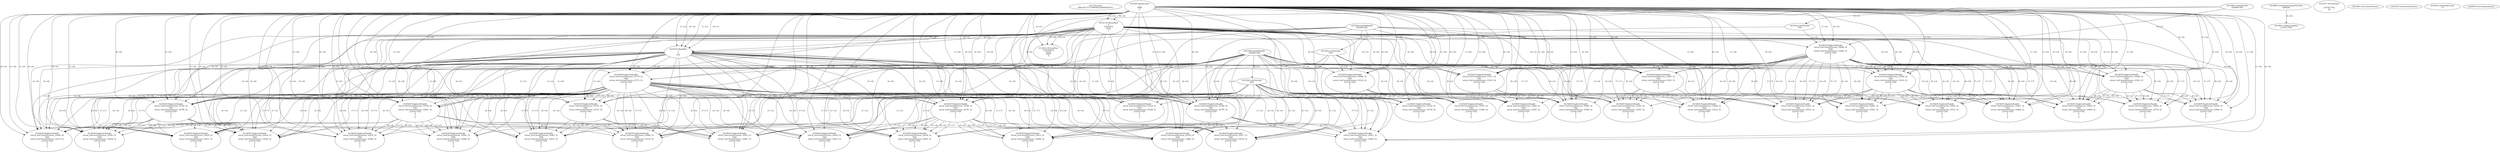 // Global SCDG with merge call
digraph {
	0 [label="4213792.main
00bc16a7711159956b3cba9945ba7f11"]
	1 [label="4214265.HeapCreate
1
4096
0"]
	2 [label="4218869.GetSystemTimeAsFileTime
4288292"]
	3 [label="4214116.VirtualAlloc
0
33554432
8192
1"]
	1 -> 3 [label="(1-->4)"]
	1 -> 3 [label="(0-->4)"]
	4 [label="4214147.VirtualQuery

2147417352
28"]
	5 [label="4214222.VirtualAlloc
3255304192
65536
4096
4"]
	3 -> 5 [label="(0-->1)"]
	1 -> 5 [label="(2-->3)"]
	3 -> 5 [label="(0-->0)"]
	6 [label="4219047.GetStartupInfoA
2147417564"]
	2 -> 6 [label="(0-->0)"]
	7 [label="4219368.GetStdHandle
4294967286"]
	8 [label="4219392.GetFileType
1000"]
	7 -> 8 [label="(0-->1)"]
	9 [label="4219368.GetStdHandle
4294967285"]
	10 [label="4219392.GetFileType
1001"]
	9 -> 10 [label="(0-->1)"]
	11 [label="4219368.GetStdHandle
4294967284"]
	12 [label="4219392.GetFileType
1002"]
	11 -> 12 [label="(0-->1)"]
	13 [label="4219405.GetCurrentProcess
"]
	14 [label="4219414.GetCurrentProcess
"]
	15 [label="4219439.DuplicateHandle
retval_GetCurrentProcess_33319_32
1002
retval_GetCurrentProcess_33326_32
2147417556
0
1
2"]
	11 -> 15 [label="(0-->2)"]
	12 -> 15 [label="(1-->2)"]
	1 -> 15 [label="(1-->6)"]
	1 -> 15 [label="(0-->6)"]
	3 -> 15 [label="(4-->6)"]
	16 [label="4219524.SetHandleCount
32"]
	17 [label="4220059.GetCommandLineA
"]
	18 [label="4219439.DuplicateHandle
retval_GetCurrentProcess_33086_32
1001
retval_GetCurrentProcess_33124_32
2147417556
0
1
2"]
	9 -> 18 [label="(0-->2)"]
	10 -> 18 [label="(1-->2)"]
	1 -> 18 [label="(1-->6)"]
	1 -> 18 [label="(0-->6)"]
	3 -> 18 [label="(4-->6)"]
	19 [label="4219439.DuplicateHandle
retval_GetCurrentProcess_33355_32
1002
retval_GetCurrentProcess_33380_32
2147417556
0
1
2"]
	11 -> 19 [label="(0-->2)"]
	12 -> 19 [label="(1-->2)"]
	18 -> 19 [label="(4-->4)"]
	1 -> 19 [label="(1-->6)"]
	1 -> 19 [label="(0-->6)"]
	3 -> 19 [label="(4-->6)"]
	18 -> 19 [label="(6-->6)"]
	18 -> 19 [label="(7-->7)"]
	20 [label="4219439.DuplicateHandle
retval_GetCurrentProcess_33354_32
1002
retval_GetCurrentProcess_33379_32
2147417556
0
1
2"]
	11 -> 20 [label="(0-->2)"]
	12 -> 20 [label="(1-->2)"]
	18 -> 20 [label="(4-->4)"]
	1 -> 20 [label="(1-->6)"]
	1 -> 20 [label="(0-->6)"]
	3 -> 20 [label="(4-->6)"]
	18 -> 20 [label="(6-->6)"]
	18 -> 20 [label="(7-->7)"]
	21 [label="4214333.HeapAlloc
1
1
256"]
	1 -> 21 [label="(1-->1)"]
	1 -> 21 [label="(0-->1)"]
	3 -> 21 [label="(4-->1)"]
	1 -> 21 [label="(1-->2)"]
	1 -> 21 [label="(0-->2)"]
	3 -> 21 [label="(4-->2)"]
	22 [label="4219439.DuplicateHandle
retval_GetCurrentProcess_32770_32
1000
retval_GetCurrentProcess_32771_32
2147417556
0
1
2"]
	7 -> 22 [label="(0-->2)"]
	8 -> 22 [label="(1-->2)"]
	1 -> 22 [label="(1-->6)"]
	1 -> 22 [label="(0-->6)"]
	3 -> 22 [label="(4-->6)"]
	21 -> 22 [label="(1-->6)"]
	21 -> 22 [label="(2-->6)"]
	23 [label="4219439.DuplicateHandle
retval_GetCurrentProcess_32788_32
1001
retval_GetCurrentProcess_32793_32
2147417556
0
1
2"]
	9 -> 23 [label="(0-->2)"]
	10 -> 23 [label="(1-->2)"]
	22 -> 23 [label="(4-->4)"]
	1 -> 23 [label="(1-->6)"]
	1 -> 23 [label="(0-->6)"]
	3 -> 23 [label="(4-->6)"]
	21 -> 23 [label="(1-->6)"]
	21 -> 23 [label="(2-->6)"]
	22 -> 23 [label="(6-->6)"]
	22 -> 23 [label="(7-->7)"]
	24 [label="4219439.DuplicateHandle
retval_GetCurrentProcess_32916_32
1002
retval_GetCurrentProcess_32972_32
2147417556
0
1
2"]
	11 -> 24 [label="(0-->2)"]
	12 -> 24 [label="(1-->2)"]
	22 -> 24 [label="(4-->4)"]
	23 -> 24 [label="(4-->4)"]
	1 -> 24 [label="(1-->6)"]
	1 -> 24 [label="(0-->6)"]
	3 -> 24 [label="(4-->6)"]
	21 -> 24 [label="(1-->6)"]
	21 -> 24 [label="(2-->6)"]
	22 -> 24 [label="(6-->6)"]
	23 -> 24 [label="(6-->6)"]
	22 -> 24 [label="(7-->7)"]
	23 -> 24 [label="(7-->7)"]
	25 [label="4219439.DuplicateHandle
retval_GetCurrentProcess_32917_32
1002
retval_GetCurrentProcess_32974_32
2147417556
0
1
2"]
	11 -> 25 [label="(0-->2)"]
	12 -> 25 [label="(1-->2)"]
	22 -> 25 [label="(4-->4)"]
	23 -> 25 [label="(4-->4)"]
	1 -> 25 [label="(1-->6)"]
	1 -> 25 [label="(0-->6)"]
	3 -> 25 [label="(4-->6)"]
	21 -> 25 [label="(1-->6)"]
	21 -> 25 [label="(2-->6)"]
	22 -> 25 [label="(6-->6)"]
	23 -> 25 [label="(6-->6)"]
	22 -> 25 [label="(7-->7)"]
	23 -> 25 [label="(7-->7)"]
	26 [label="4219439.DuplicateHandle
retval_GetCurrentProcess_32790_32
1001
retval_GetCurrentProcess_32796_32
2147417556
0
1
2"]
	9 -> 26 [label="(0-->2)"]
	10 -> 26 [label="(1-->2)"]
	22 -> 26 [label="(4-->4)"]
	1 -> 26 [label="(1-->6)"]
	1 -> 26 [label="(0-->6)"]
	3 -> 26 [label="(4-->6)"]
	21 -> 26 [label="(1-->6)"]
	21 -> 26 [label="(2-->6)"]
	22 -> 26 [label="(6-->6)"]
	22 -> 26 [label="(7-->7)"]
	27 [label="4219439.DuplicateHandle
retval_GetCurrentProcess_32926_32
1002
retval_GetCurrentProcess_33011_32
2147417556
0
1
2"]
	11 -> 27 [label="(0-->2)"]
	12 -> 27 [label="(1-->2)"]
	22 -> 27 [label="(4-->4)"]
	26 -> 27 [label="(4-->4)"]
	1 -> 27 [label="(1-->6)"]
	1 -> 27 [label="(0-->6)"]
	3 -> 27 [label="(4-->6)"]
	21 -> 27 [label="(1-->6)"]
	21 -> 27 [label="(2-->6)"]
	22 -> 27 [label="(6-->6)"]
	26 -> 27 [label="(6-->6)"]
	22 -> 27 [label="(7-->7)"]
	26 -> 27 [label="(7-->7)"]
	28 [label="4219439.DuplicateHandle
retval_GetCurrentProcess_32913_32
1002
retval_GetCurrentProcess_32966_32
2147417556
0
1
2"]
	11 -> 28 [label="(0-->2)"]
	12 -> 28 [label="(1-->2)"]
	22 -> 28 [label="(4-->4)"]
	23 -> 28 [label="(4-->4)"]
	1 -> 28 [label="(1-->6)"]
	1 -> 28 [label="(0-->6)"]
	3 -> 28 [label="(4-->6)"]
	21 -> 28 [label="(1-->6)"]
	21 -> 28 [label="(2-->6)"]
	22 -> 28 [label="(6-->6)"]
	23 -> 28 [label="(6-->6)"]
	22 -> 28 [label="(7-->7)"]
	23 -> 28 [label="(7-->7)"]
	29 [label="4219439.DuplicateHandle
retval_GetCurrentProcess_32930_32
1002
retval_GetCurrentProcess_33029_32
2147417556
0
1
2"]
	11 -> 29 [label="(0-->2)"]
	12 -> 29 [label="(1-->2)"]
	22 -> 29 [label="(4-->4)"]
	26 -> 29 [label="(4-->4)"]
	1 -> 29 [label="(1-->6)"]
	1 -> 29 [label="(0-->6)"]
	3 -> 29 [label="(4-->6)"]
	21 -> 29 [label="(1-->6)"]
	21 -> 29 [label="(2-->6)"]
	22 -> 29 [label="(6-->6)"]
	26 -> 29 [label="(6-->6)"]
	22 -> 29 [label="(7-->7)"]
	26 -> 29 [label="(7-->7)"]
	30 [label="4219439.DuplicateHandle
retval_GetCurrentProcess_32936_32
1002
retval_GetCurrentProcess_33045_32
2147417556
0
1
2"]
	11 -> 30 [label="(0-->2)"]
	12 -> 30 [label="(1-->2)"]
	22 -> 30 [label="(4-->4)"]
	23 -> 30 [label="(4-->4)"]
	1 -> 30 [label="(1-->6)"]
	1 -> 30 [label="(0-->6)"]
	3 -> 30 [label="(4-->6)"]
	21 -> 30 [label="(1-->6)"]
	21 -> 30 [label="(2-->6)"]
	22 -> 30 [label="(6-->6)"]
	23 -> 30 [label="(6-->6)"]
	22 -> 30 [label="(7-->7)"]
	23 -> 30 [label="(7-->7)"]
	31 [label="4219439.DuplicateHandle
retval_GetCurrentProcess_32789_32
1001
retval_GetCurrentProcess_32795_32
2147417556
0
1
2"]
	9 -> 31 [label="(0-->2)"]
	10 -> 31 [label="(1-->2)"]
	22 -> 31 [label="(4-->4)"]
	1 -> 31 [label="(1-->6)"]
	1 -> 31 [label="(0-->6)"]
	3 -> 31 [label="(4-->6)"]
	21 -> 31 [label="(1-->6)"]
	21 -> 31 [label="(2-->6)"]
	22 -> 31 [label="(6-->6)"]
	22 -> 31 [label="(7-->7)"]
	32 [label="4219439.DuplicateHandle
retval_GetCurrentProcess_32919_32
1002
retval_GetCurrentProcess_32982_32
2147417556
0
1
2"]
	11 -> 32 [label="(0-->2)"]
	12 -> 32 [label="(1-->2)"]
	22 -> 32 [label="(4-->4)"]
	31 -> 32 [label="(4-->4)"]
	1 -> 32 [label="(1-->6)"]
	1 -> 32 [label="(0-->6)"]
	3 -> 32 [label="(4-->6)"]
	21 -> 32 [label="(1-->6)"]
	21 -> 32 [label="(2-->6)"]
	22 -> 32 [label="(6-->6)"]
	31 -> 32 [label="(6-->6)"]
	22 -> 32 [label="(7-->7)"]
	31 -> 32 [label="(7-->7)"]
	33 [label="4219439.DuplicateHandle
retval_GetCurrentProcess_32921_32
1002
retval_GetCurrentProcess_32993_32
2147417556
0
1
2"]
	11 -> 33 [label="(0-->2)"]
	12 -> 33 [label="(1-->2)"]
	22 -> 33 [label="(4-->4)"]
	31 -> 33 [label="(4-->4)"]
	1 -> 33 [label="(1-->6)"]
	1 -> 33 [label="(0-->6)"]
	3 -> 33 [label="(4-->6)"]
	21 -> 33 [label="(1-->6)"]
	21 -> 33 [label="(2-->6)"]
	22 -> 33 [label="(6-->6)"]
	31 -> 33 [label="(6-->6)"]
	22 -> 33 [label="(7-->7)"]
	31 -> 33 [label="(7-->7)"]
	34 [label="4219439.DuplicateHandle
retval_GetCurrentProcess_32945_32
1002
retval_GetCurrentProcess_33054_32
2147417556
0
1
2"]
	11 -> 34 [label="(0-->2)"]
	12 -> 34 [label="(1-->2)"]
	22 -> 34 [label="(4-->4)"]
	26 -> 34 [label="(4-->4)"]
	1 -> 34 [label="(1-->6)"]
	1 -> 34 [label="(0-->6)"]
	3 -> 34 [label="(4-->6)"]
	21 -> 34 [label="(1-->6)"]
	21 -> 34 [label="(2-->6)"]
	22 -> 34 [label="(6-->6)"]
	26 -> 34 [label="(6-->6)"]
	22 -> 34 [label="(7-->7)"]
	26 -> 34 [label="(7-->7)"]
	35 [label="4219439.DuplicateHandle
retval_GetCurrentProcess_32794_32
1001
retval_GetCurrentProcess_32801_32
2147417556
0
1
2"]
	9 -> 35 [label="(0-->2)"]
	10 -> 35 [label="(1-->2)"]
	22 -> 35 [label="(4-->4)"]
	1 -> 35 [label="(1-->6)"]
	1 -> 35 [label="(0-->6)"]
	3 -> 35 [label="(4-->6)"]
	21 -> 35 [label="(1-->6)"]
	21 -> 35 [label="(2-->6)"]
	22 -> 35 [label="(6-->6)"]
	22 -> 35 [label="(7-->7)"]
	36 [label="4219439.DuplicateHandle
retval_GetCurrentProcess_32976_32
1002
retval_GetCurrentProcess_33080_32
2147417556
0
1
2"]
	11 -> 36 [label="(0-->2)"]
	12 -> 36 [label="(1-->2)"]
	22 -> 36 [label="(4-->4)"]
	35 -> 36 [label="(4-->4)"]
	1 -> 36 [label="(1-->6)"]
	1 -> 36 [label="(0-->6)"]
	3 -> 36 [label="(4-->6)"]
	21 -> 36 [label="(1-->6)"]
	21 -> 36 [label="(2-->6)"]
	22 -> 36 [label="(6-->6)"]
	35 -> 36 [label="(6-->6)"]
	22 -> 36 [label="(7-->7)"]
	35 -> 36 [label="(7-->7)"]
	37 [label="4219439.DuplicateHandle
retval_GetCurrentProcess_32991_32
1002
retval_GetCurrentProcess_33089_32
2147417556
0
1
2"]
	11 -> 37 [label="(0-->2)"]
	12 -> 37 [label="(1-->2)"]
	22 -> 37 [label="(4-->4)"]
	35 -> 37 [label="(4-->4)"]
	1 -> 37 [label="(1-->6)"]
	1 -> 37 [label="(0-->6)"]
	3 -> 37 [label="(4-->6)"]
	21 -> 37 [label="(1-->6)"]
	21 -> 37 [label="(2-->6)"]
	22 -> 37 [label="(6-->6)"]
	35 -> 37 [label="(6-->6)"]
	22 -> 37 [label="(7-->7)"]
	35 -> 37 [label="(7-->7)"]
	38 [label="4219439.DuplicateHandle
retval_GetCurrentProcess_33060_32
1002
retval_GetCurrentProcess_33118_32
2147417556
0
1
2"]
	11 -> 38 [label="(0-->2)"]
	12 -> 38 [label="(1-->2)"]
	22 -> 38 [label="(4-->4)"]
	35 -> 38 [label="(4-->4)"]
	1 -> 38 [label="(1-->6)"]
	1 -> 38 [label="(0-->6)"]
	3 -> 38 [label="(4-->6)"]
	21 -> 38 [label="(1-->6)"]
	21 -> 38 [label="(2-->6)"]
	22 -> 38 [label="(6-->6)"]
	35 -> 38 [label="(6-->6)"]
	22 -> 38 [label="(7-->7)"]
	35 -> 38 [label="(7-->7)"]
	39 [label="4219439.DuplicateHandle
retval_GetCurrentProcess_32791_32
1001
retval_GetCurrentProcess_32797_32
2147417556
0
1
2"]
	9 -> 39 [label="(0-->2)"]
	10 -> 39 [label="(1-->2)"]
	22 -> 39 [label="(4-->4)"]
	1 -> 39 [label="(1-->6)"]
	1 -> 39 [label="(0-->6)"]
	3 -> 39 [label="(4-->6)"]
	21 -> 39 [label="(1-->6)"]
	21 -> 39 [label="(2-->6)"]
	22 -> 39 [label="(6-->6)"]
	22 -> 39 [label="(7-->7)"]
	40 [label="4219439.DuplicateHandle
retval_GetCurrentProcess_32955_32
1002
retval_GetCurrentProcess_33067_32
2147417556
0
1
2"]
	11 -> 40 [label="(0-->2)"]
	12 -> 40 [label="(1-->2)"]
	22 -> 40 [label="(4-->4)"]
	39 -> 40 [label="(4-->4)"]
	1 -> 40 [label="(1-->6)"]
	1 -> 40 [label="(0-->6)"]
	3 -> 40 [label="(4-->6)"]
	21 -> 40 [label="(1-->6)"]
	21 -> 40 [label="(2-->6)"]
	22 -> 40 [label="(6-->6)"]
	39 -> 40 [label="(6-->6)"]
	22 -> 40 [label="(7-->7)"]
	39 -> 40 [label="(7-->7)"]
	41 [label="4219439.DuplicateHandle
retval_GetCurrentProcess_32965_32
1002
retval_GetCurrentProcess_33072_32
2147417556
0
1
2"]
	11 -> 41 [label="(0-->2)"]
	12 -> 41 [label="(1-->2)"]
	22 -> 41 [label="(4-->4)"]
	39 -> 41 [label="(4-->4)"]
	1 -> 41 [label="(1-->6)"]
	1 -> 41 [label="(0-->6)"]
	3 -> 41 [label="(4-->6)"]
	21 -> 41 [label="(1-->6)"]
	21 -> 41 [label="(2-->6)"]
	22 -> 41 [label="(6-->6)"]
	39 -> 41 [label="(6-->6)"]
	22 -> 41 [label="(7-->7)"]
	39 -> 41 [label="(7-->7)"]
	42 [label="4219439.DuplicateHandle
retval_GetCurrentProcess_33040_32
1002
retval_GetCurrentProcess_33110_32
2147417556
0
1
2"]
	11 -> 42 [label="(0-->2)"]
	12 -> 42 [label="(1-->2)"]
	22 -> 42 [label="(4-->4)"]
	35 -> 42 [label="(4-->4)"]
	1 -> 42 [label="(1-->6)"]
	1 -> 42 [label="(0-->6)"]
	3 -> 42 [label="(4-->6)"]
	21 -> 42 [label="(1-->6)"]
	21 -> 42 [label="(2-->6)"]
	22 -> 42 [label="(6-->6)"]
	35 -> 42 [label="(6-->6)"]
	22 -> 42 [label="(7-->7)"]
	35 -> 42 [label="(7-->7)"]
	43 [label="4219439.DuplicateHandle
retval_GetCurrentProcess_32846_32
1000
retval_GetCurrentProcess_32864_32
2147417556
0
1
2"]
	7 -> 43 [label="(0-->2)"]
	8 -> 43 [label="(1-->2)"]
	1 -> 43 [label="(1-->6)"]
	1 -> 43 [label="(0-->6)"]
	3 -> 43 [label="(4-->6)"]
	44 [label="4219439.DuplicateHandle
retval_GetCurrentProcess_33288_32
1001
retval_GetCurrentProcess_33322_32
2147417556
0
1
2"]
	9 -> 44 [label="(0-->2)"]
	10 -> 44 [label="(1-->2)"]
	43 -> 44 [label="(4-->4)"]
	1 -> 44 [label="(1-->6)"]
	1 -> 44 [label="(0-->6)"]
	3 -> 44 [label="(4-->6)"]
	43 -> 44 [label="(6-->6)"]
	43 -> 44 [label="(7-->7)"]
	45 [label="4219439.DuplicateHandle
retval_GetCurrentProcess_33439_32
1002
retval_GetCurrentProcess_33486_32
2147417556
0
1
2"]
	11 -> 45 [label="(0-->2)"]
	12 -> 45 [label="(1-->2)"]
	43 -> 45 [label="(4-->4)"]
	44 -> 45 [label="(4-->4)"]
	1 -> 45 [label="(1-->6)"]
	1 -> 45 [label="(0-->6)"]
	3 -> 45 [label="(4-->6)"]
	43 -> 45 [label="(6-->6)"]
	44 -> 45 [label="(6-->6)"]
	43 -> 45 [label="(7-->7)"]
	44 -> 45 [label="(7-->7)"]
	46 [label="4219439.DuplicateHandle
retval_GetCurrentProcess_33442_32
1002
retval_GetCurrentProcess_33499_32
2147417556
0
1
2"]
	11 -> 46 [label="(0-->2)"]
	12 -> 46 [label="(1-->2)"]
	43 -> 46 [label="(4-->4)"]
	44 -> 46 [label="(4-->4)"]
	1 -> 46 [label="(1-->6)"]
	1 -> 46 [label="(0-->6)"]
	3 -> 46 [label="(4-->6)"]
	43 -> 46 [label="(6-->6)"]
	44 -> 46 [label="(6-->6)"]
	43 -> 46 [label="(7-->7)"]
	44 -> 46 [label="(7-->7)"]
	47 [label="4219439.DuplicateHandle
retval_GetCurrentProcess_33289_32
1001
retval_GetCurrentProcess_33323_32
2147417556
0
1
2"]
	9 -> 47 [label="(0-->2)"]
	10 -> 47 [label="(1-->2)"]
	43 -> 47 [label="(4-->4)"]
	1 -> 47 [label="(1-->6)"]
	1 -> 47 [label="(0-->6)"]
	3 -> 47 [label="(4-->6)"]
	43 -> 47 [label="(6-->6)"]
	43 -> 47 [label="(7-->7)"]
	48 [label="4219439.DuplicateHandle
retval_GetCurrentProcess_33450_32
1002
retval_GetCurrentProcess_33531_32
2147417556
0
1
2"]
	11 -> 48 [label="(0-->2)"]
	12 -> 48 [label="(1-->2)"]
	43 -> 48 [label="(4-->4)"]
	47 -> 48 [label="(4-->4)"]
	1 -> 48 [label="(1-->6)"]
	1 -> 48 [label="(0-->6)"]
	3 -> 48 [label="(4-->6)"]
	43 -> 48 [label="(6-->6)"]
	47 -> 48 [label="(6-->6)"]
	43 -> 48 [label="(7-->7)"]
	47 -> 48 [label="(7-->7)"]
	49 [label="4219439.DuplicateHandle
retval_GetCurrentProcess_33451_32
1002
retval_GetCurrentProcess_33533_32
2147417556
0
1
2"]
	11 -> 49 [label="(0-->2)"]
	12 -> 49 [label="(1-->2)"]
	43 -> 49 [label="(4-->4)"]
	47 -> 49 [label="(4-->4)"]
	1 -> 49 [label="(1-->6)"]
	1 -> 49 [label="(0-->6)"]
	3 -> 49 [label="(4-->6)"]
	43 -> 49 [label="(6-->6)"]
	47 -> 49 [label="(6-->6)"]
	43 -> 49 [label="(7-->7)"]
	47 -> 49 [label="(7-->7)"]
	50 [label="4219439.DuplicateHandle
retval_GetCurrentProcess_33441_32
1002
retval_GetCurrentProcess_33494_32
2147417556
0
1
2"]
	11 -> 50 [label="(0-->2)"]
	12 -> 50 [label="(1-->2)"]
	43 -> 50 [label="(4-->4)"]
	47 -> 50 [label="(4-->4)"]
	1 -> 50 [label="(1-->6)"]
	1 -> 50 [label="(0-->6)"]
	3 -> 50 [label="(4-->6)"]
	43 -> 50 [label="(6-->6)"]
	47 -> 50 [label="(6-->6)"]
	43 -> 50 [label="(7-->7)"]
	47 -> 50 [label="(7-->7)"]
	51 [label="4219439.DuplicateHandle
retval_GetCurrentProcess_33287_32
1001
retval_GetCurrentProcess_33321_32
2147417556
0
1
2"]
	9 -> 51 [label="(0-->2)"]
	10 -> 51 [label="(1-->2)"]
	43 -> 51 [label="(4-->4)"]
	1 -> 51 [label="(1-->6)"]
	1 -> 51 [label="(0-->6)"]
	3 -> 51 [label="(4-->6)"]
	43 -> 51 [label="(6-->6)"]
	43 -> 51 [label="(7-->7)"]
	52 [label="4219439.DuplicateHandle
retval_GetCurrentProcess_33443_32
1002
retval_GetCurrentProcess_33501_32
2147417556
0
1
2"]
	11 -> 52 [label="(0-->2)"]
	12 -> 52 [label="(1-->2)"]
	43 -> 52 [label="(4-->4)"]
	51 -> 52 [label="(4-->4)"]
	1 -> 52 [label="(1-->6)"]
	1 -> 52 [label="(0-->6)"]
	3 -> 52 [label="(4-->6)"]
	43 -> 52 [label="(6-->6)"]
	51 -> 52 [label="(6-->6)"]
	43 -> 52 [label="(7-->7)"]
	51 -> 52 [label="(7-->7)"]
	53 [label="4219439.DuplicateHandle
retval_GetCurrentProcess_33461_32
1002
retval_GetCurrentProcess_33581_32
2147417556
0
1
2"]
	11 -> 53 [label="(0-->2)"]
	12 -> 53 [label="(1-->2)"]
	43 -> 53 [label="(4-->4)"]
	47 -> 53 [label="(4-->4)"]
	1 -> 53 [label="(1-->6)"]
	1 -> 53 [label="(0-->6)"]
	3 -> 53 [label="(4-->6)"]
	43 -> 53 [label="(6-->6)"]
	47 -> 53 [label="(6-->6)"]
	43 -> 53 [label="(7-->7)"]
	47 -> 53 [label="(7-->7)"]
	54 [label="4219439.DuplicateHandle
retval_GetCurrentProcess_33460_32
1002
retval_GetCurrentProcess_33579_32
2147417556
0
1
2"]
	11 -> 54 [label="(0-->2)"]
	12 -> 54 [label="(1-->2)"]
	43 -> 54 [label="(4-->4)"]
	44 -> 54 [label="(4-->4)"]
	1 -> 54 [label="(1-->6)"]
	1 -> 54 [label="(0-->6)"]
	3 -> 54 [label="(4-->6)"]
	43 -> 54 [label="(6-->6)"]
	44 -> 54 [label="(6-->6)"]
	43 -> 54 [label="(7-->7)"]
	44 -> 54 [label="(7-->7)"]
	55 [label="4219439.DuplicateHandle
retval_GetCurrentProcess_33444_32
1002
retval_GetCurrentProcess_33516_32
2147417556
0
1
2"]
	11 -> 55 [label="(0-->2)"]
	12 -> 55 [label="(1-->2)"]
	43 -> 55 [label="(4-->4)"]
	51 -> 55 [label="(4-->4)"]
	1 -> 55 [label="(1-->6)"]
	1 -> 55 [label="(0-->6)"]
	3 -> 55 [label="(4-->6)"]
	43 -> 55 [label="(6-->6)"]
	51 -> 55 [label="(6-->6)"]
	43 -> 55 [label="(7-->7)"]
	51 -> 55 [label="(7-->7)"]
	56 [label="4219439.DuplicateHandle
retval_GetCurrentProcess_33311_32
1001
retval_GetCurrentProcess_33325_32
2147417556
0
1
2"]
	9 -> 56 [label="(0-->2)"]
	10 -> 56 [label="(1-->2)"]
	43 -> 56 [label="(4-->4)"]
	1 -> 56 [label="(1-->6)"]
	1 -> 56 [label="(0-->6)"]
	3 -> 56 [label="(4-->6)"]
	43 -> 56 [label="(6-->6)"]
	43 -> 56 [label="(7-->7)"]
	57 [label="4219439.DuplicateHandle
retval_GetCurrentProcess_33463_32
1002
retval_GetCurrentProcess_33587_32
2147417556
0
1
2"]
	11 -> 57 [label="(0-->2)"]
	12 -> 57 [label="(1-->2)"]
	43 -> 57 [label="(4-->4)"]
	56 -> 57 [label="(4-->4)"]
	1 -> 57 [label="(1-->6)"]
	1 -> 57 [label="(0-->6)"]
	3 -> 57 [label="(4-->6)"]
	43 -> 57 [label="(6-->6)"]
	56 -> 57 [label="(6-->6)"]
	43 -> 57 [label="(7-->7)"]
	56 -> 57 [label="(7-->7)"]
	58 [label="4219439.DuplicateHandle
retval_GetCurrentProcess_33464_32
1002
retval_GetCurrentProcess_33589_32
2147417556
0
1
2"]
	11 -> 58 [label="(0-->2)"]
	12 -> 58 [label="(1-->2)"]
	43 -> 58 [label="(4-->4)"]
	56 -> 58 [label="(4-->4)"]
	1 -> 58 [label="(1-->6)"]
	1 -> 58 [label="(0-->6)"]
	3 -> 58 [label="(4-->6)"]
	43 -> 58 [label="(6-->6)"]
	56 -> 58 [label="(6-->6)"]
	43 -> 58 [label="(7-->7)"]
	56 -> 58 [label="(7-->7)"]
}

